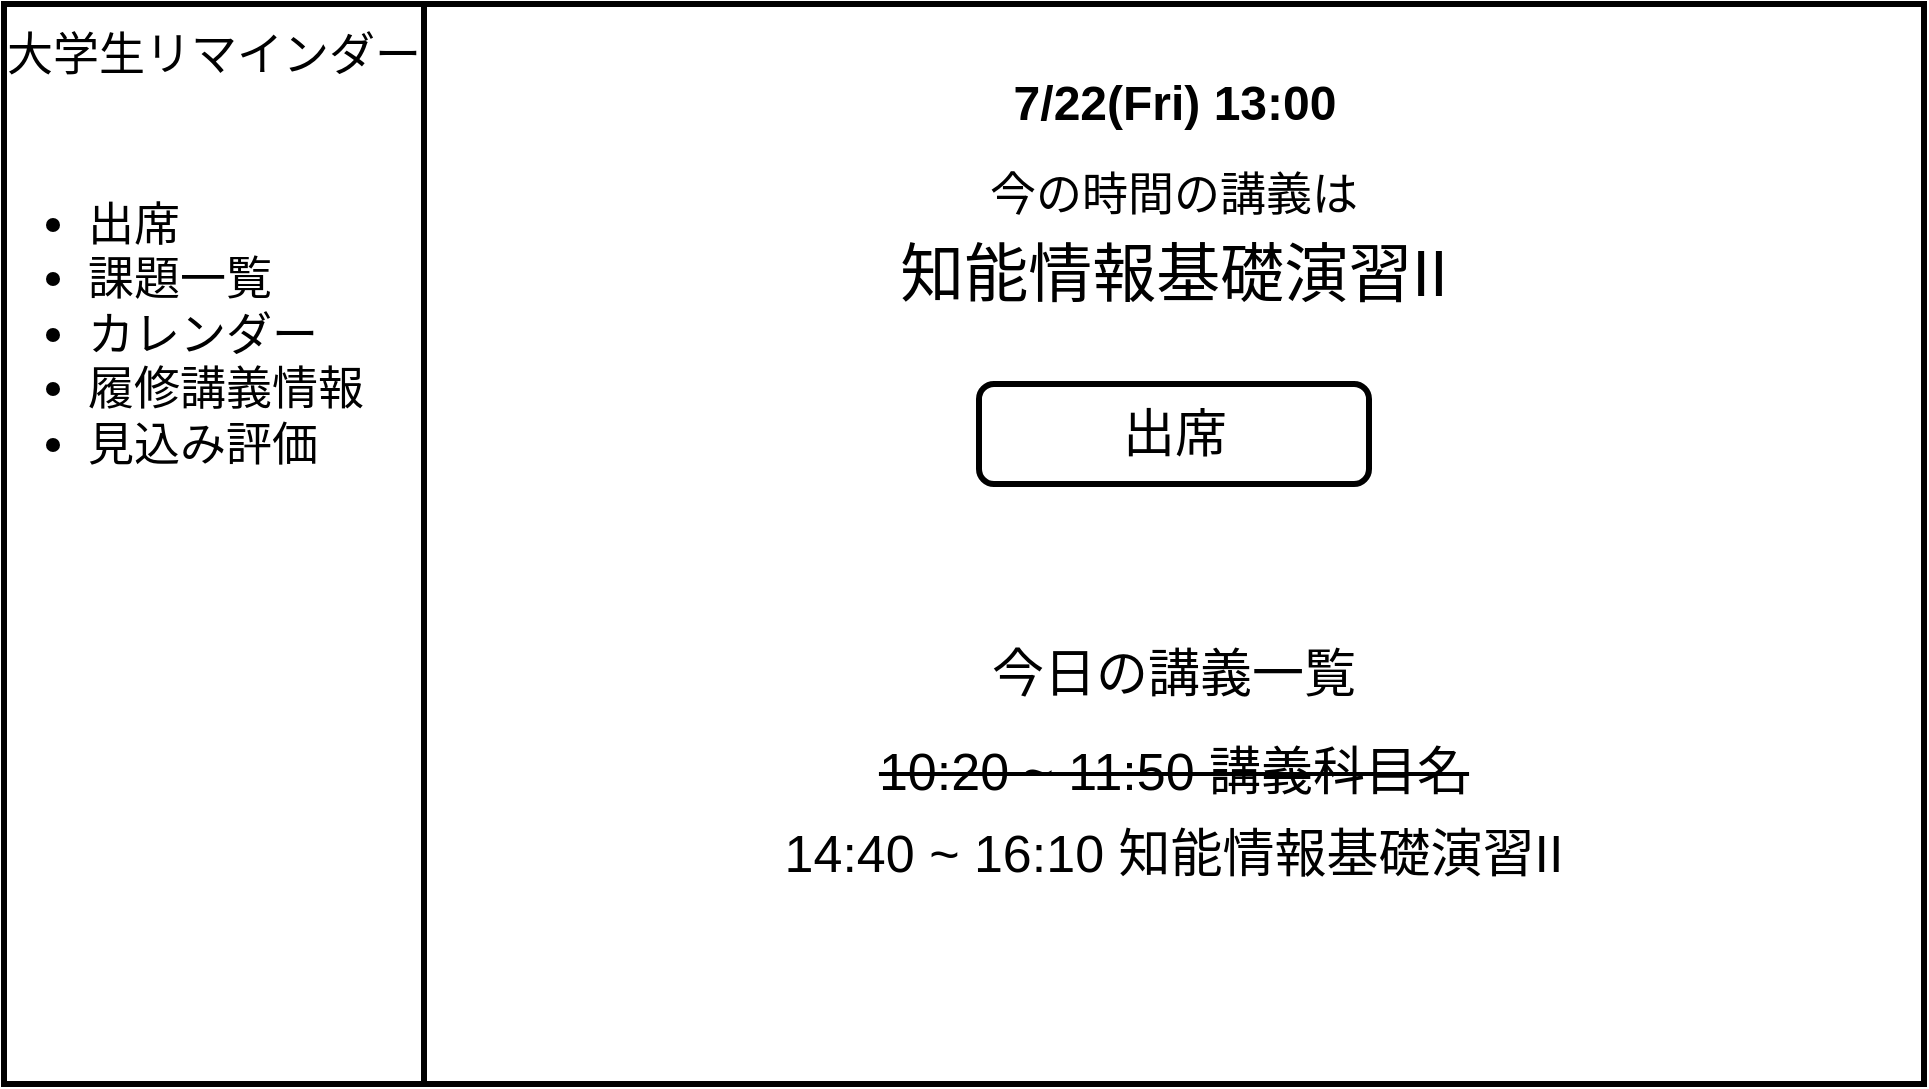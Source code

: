 <mxfile>
    <diagram id="_Sjqrir8WHQYa6lUI_Zo" name="Page-1">
        <mxGraphModel dx="997" dy="1045" grid="1" gridSize="10" guides="1" tooltips="1" connect="1" arrows="1" fold="1" page="1" pageScale="1" pageWidth="1169" pageHeight="827" background="#ffffff" math="0" shadow="0">
            <root>
                <mxCell id="0"/>
                <mxCell id="1" parent="0"/>
                <mxCell id="3" value="" style="rounded=0;whiteSpace=wrap;html=1;strokeColor=#000000;strokeWidth=3;fillColor=#FFFFFF;" vertex="1" parent="1">
                    <mxGeometry x="30" y="30" width="960" height="540" as="geometry"/>
                </mxCell>
                <mxCell id="4" value="" style="rounded=0;whiteSpace=wrap;html=1;strokeColor=#000000;strokeWidth=3;fillColor=#FFFFFF;" vertex="1" parent="1">
                    <mxGeometry x="30" y="30" width="210" height="540" as="geometry"/>
                </mxCell>
                <mxCell id="5" value="大学生リマインダー" style="text;html=1;strokeColor=none;fillColor=none;align=center;verticalAlign=middle;whiteSpace=wrap;rounded=0;fontColor=#000000;fontSize=23;" vertex="1" parent="1">
                    <mxGeometry x="30" y="40" width="210" height="30" as="geometry"/>
                </mxCell>
                <mxCell id="6" value="&lt;ul&gt;&lt;li&gt;出席&lt;/li&gt;&lt;li&gt;課題一覧&lt;/li&gt;&lt;li&gt;カレンダー&lt;/li&gt;&lt;li&gt;履修講義情報&lt;/li&gt;&lt;li&gt;見込み評価&lt;/li&gt;&lt;/ul&gt;" style="text;strokeColor=none;fillColor=none;html=1;whiteSpace=wrap;verticalAlign=middle;overflow=hidden;fontSize=23;fontColor=#000000;" vertex="1" parent="1">
                    <mxGeometry x="30" y="80" width="210" height="230" as="geometry"/>
                </mxCell>
                <mxCell id="7" value="7/22(Fri) 13:00" style="text;strokeColor=none;fillColor=none;html=1;fontSize=24;fontStyle=1;verticalAlign=middle;align=center;fontColor=#000000;" vertex="1" parent="1">
                    <mxGeometry x="240" y="60" width="750" height="40" as="geometry"/>
                </mxCell>
                <mxCell id="8" value="今の時間の講義は" style="text;html=1;strokeColor=none;fillColor=none;align=center;verticalAlign=middle;whiteSpace=wrap;rounded=0;fontSize=23;fontColor=#000000;" vertex="1" parent="1">
                    <mxGeometry x="240" y="110" width="750" height="30" as="geometry"/>
                </mxCell>
                <mxCell id="9" value="知能情報基礎演習II" style="text;html=1;strokeColor=none;fillColor=none;align=center;verticalAlign=middle;whiteSpace=wrap;rounded=0;fontSize=32;fontColor=#000000;" vertex="1" parent="1">
                    <mxGeometry x="240" y="150" width="750" height="30" as="geometry"/>
                </mxCell>
                <mxCell id="10" value="出席" style="rounded=1;whiteSpace=wrap;html=1;fontSize=26;fontColor=#000000;strokeColor=#000000;strokeWidth=3;fillColor=#FFFFFF;" vertex="1" parent="1">
                    <mxGeometry x="517.5" y="220" width="195" height="50" as="geometry"/>
                </mxCell>
                <mxCell id="12" value="今日の講義一覧" style="text;html=1;strokeColor=none;fillColor=none;align=center;verticalAlign=middle;whiteSpace=wrap;rounded=0;fontSize=26;fontColor=#000000;" vertex="1" parent="1">
                    <mxGeometry x="240" y="350" width="750" height="30" as="geometry"/>
                </mxCell>
                <mxCell id="13" value="14:40 ~ 16:10 知能情報基礎演習II" style="text;html=1;strokeColor=none;fillColor=none;align=center;verticalAlign=middle;whiteSpace=wrap;rounded=0;fontSize=26;fontColor=#000000;" vertex="1" parent="1">
                    <mxGeometry x="240" y="440" width="750" height="30" as="geometry"/>
                </mxCell>
                <mxCell id="14" value="&lt;strike&gt;10:20 ~ 11:50 講義科目名&lt;/strike&gt;" style="text;html=1;strokeColor=none;fillColor=none;align=center;verticalAlign=middle;whiteSpace=wrap;rounded=0;fontSize=26;fontColor=#000000;" vertex="1" parent="1">
                    <mxGeometry x="240" y="399" width="750" height="30" as="geometry"/>
                </mxCell>
            </root>
        </mxGraphModel>
    </diagram>
</mxfile>